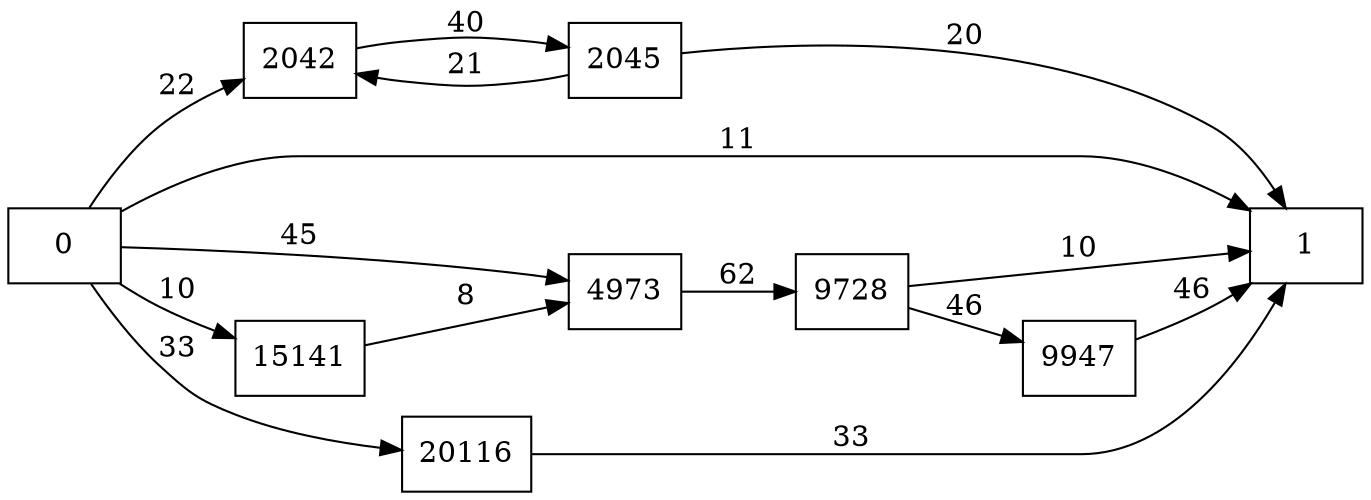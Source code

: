 digraph {
	graph [rankdir=LR]
	node [shape=rectangle]
	2042 -> 2045 [label=40]
	2045 -> 2042 [label=21]
	2045 -> 1 [label=20]
	4973 -> 9728 [label=62]
	9728 -> 1 [label=10]
	9728 -> 9947 [label=46]
	9947 -> 1 [label=46]
	15141 -> 4973 [label=8]
	20116 -> 1 [label=33]
	0 -> 4973 [label=45]
	0 -> 2042 [label=22]
	0 -> 1 [label=11]
	0 -> 15141 [label=10]
	0 -> 20116 [label=33]
}
